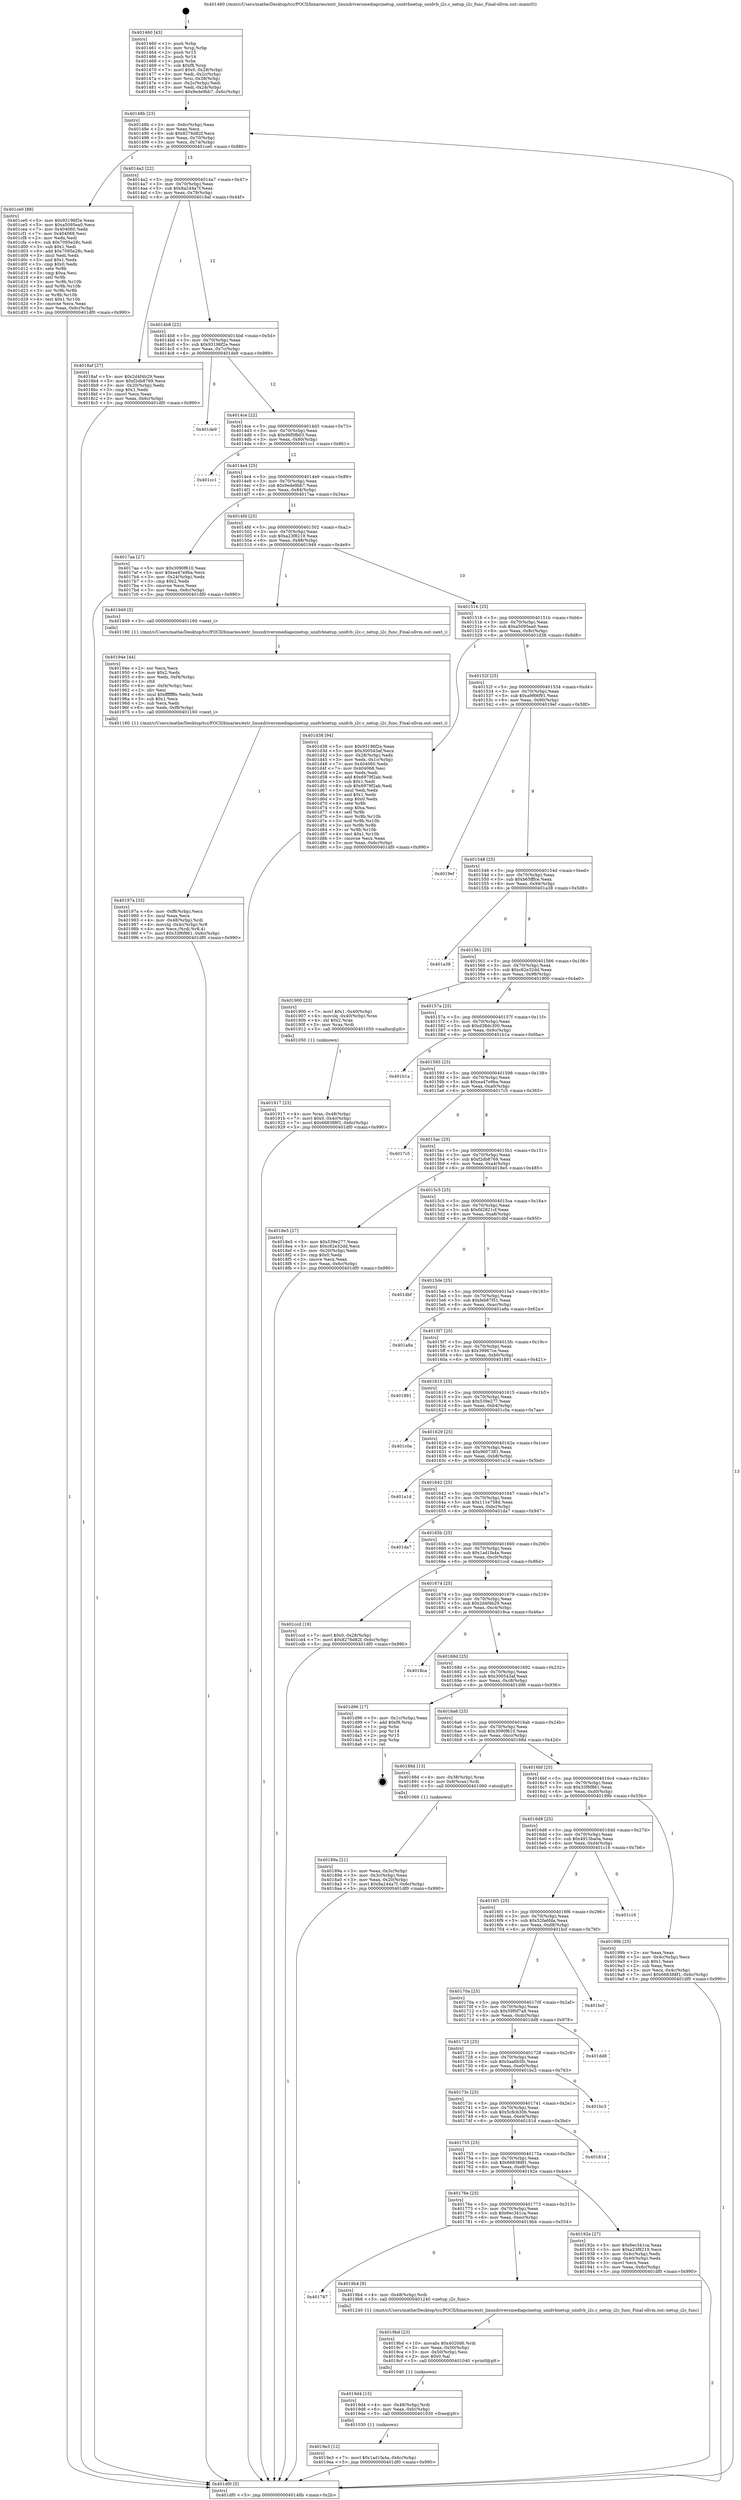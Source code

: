 digraph "0x401460" {
  label = "0x401460 (/mnt/c/Users/mathe/Desktop/tcc/POCII/binaries/extr_linuxdriversmediapcinetup_unidvbnetup_unidvb_i2c.c_netup_i2c_func_Final-ollvm.out::main(0))"
  labelloc = "t"
  node[shape=record]

  Entry [label="",width=0.3,height=0.3,shape=circle,fillcolor=black,style=filled]
  "0x40148b" [label="{
     0x40148b [23]\l
     | [instrs]\l
     &nbsp;&nbsp;0x40148b \<+3\>: mov -0x6c(%rbp),%eax\l
     &nbsp;&nbsp;0x40148e \<+2\>: mov %eax,%ecx\l
     &nbsp;&nbsp;0x401490 \<+6\>: sub $0x8276d82f,%ecx\l
     &nbsp;&nbsp;0x401496 \<+3\>: mov %eax,-0x70(%rbp)\l
     &nbsp;&nbsp;0x401499 \<+3\>: mov %ecx,-0x74(%rbp)\l
     &nbsp;&nbsp;0x40149c \<+6\>: je 0000000000401ce0 \<main+0x880\>\l
  }"]
  "0x401ce0" [label="{
     0x401ce0 [88]\l
     | [instrs]\l
     &nbsp;&nbsp;0x401ce0 \<+5\>: mov $0x93196f2e,%eax\l
     &nbsp;&nbsp;0x401ce5 \<+5\>: mov $0xa5095ea0,%ecx\l
     &nbsp;&nbsp;0x401cea \<+7\>: mov 0x404060,%edx\l
     &nbsp;&nbsp;0x401cf1 \<+7\>: mov 0x404068,%esi\l
     &nbsp;&nbsp;0x401cf8 \<+2\>: mov %edx,%edi\l
     &nbsp;&nbsp;0x401cfa \<+6\>: sub $0x7095e28c,%edi\l
     &nbsp;&nbsp;0x401d00 \<+3\>: sub $0x1,%edi\l
     &nbsp;&nbsp;0x401d03 \<+6\>: add $0x7095e28c,%edi\l
     &nbsp;&nbsp;0x401d09 \<+3\>: imul %edi,%edx\l
     &nbsp;&nbsp;0x401d0c \<+3\>: and $0x1,%edx\l
     &nbsp;&nbsp;0x401d0f \<+3\>: cmp $0x0,%edx\l
     &nbsp;&nbsp;0x401d12 \<+4\>: sete %r8b\l
     &nbsp;&nbsp;0x401d16 \<+3\>: cmp $0xa,%esi\l
     &nbsp;&nbsp;0x401d19 \<+4\>: setl %r9b\l
     &nbsp;&nbsp;0x401d1d \<+3\>: mov %r8b,%r10b\l
     &nbsp;&nbsp;0x401d20 \<+3\>: and %r9b,%r10b\l
     &nbsp;&nbsp;0x401d23 \<+3\>: xor %r9b,%r8b\l
     &nbsp;&nbsp;0x401d26 \<+3\>: or %r8b,%r10b\l
     &nbsp;&nbsp;0x401d29 \<+4\>: test $0x1,%r10b\l
     &nbsp;&nbsp;0x401d2d \<+3\>: cmovne %ecx,%eax\l
     &nbsp;&nbsp;0x401d30 \<+3\>: mov %eax,-0x6c(%rbp)\l
     &nbsp;&nbsp;0x401d33 \<+5\>: jmp 0000000000401df0 \<main+0x990\>\l
  }"]
  "0x4014a2" [label="{
     0x4014a2 [22]\l
     | [instrs]\l
     &nbsp;&nbsp;0x4014a2 \<+5\>: jmp 00000000004014a7 \<main+0x47\>\l
     &nbsp;&nbsp;0x4014a7 \<+3\>: mov -0x70(%rbp),%eax\l
     &nbsp;&nbsp;0x4014aa \<+5\>: sub $0x8a244a7f,%eax\l
     &nbsp;&nbsp;0x4014af \<+3\>: mov %eax,-0x78(%rbp)\l
     &nbsp;&nbsp;0x4014b2 \<+6\>: je 00000000004018af \<main+0x44f\>\l
  }"]
  Exit [label="",width=0.3,height=0.3,shape=circle,fillcolor=black,style=filled,peripheries=2]
  "0x4018af" [label="{
     0x4018af [27]\l
     | [instrs]\l
     &nbsp;&nbsp;0x4018af \<+5\>: mov $0x2d4f4b29,%eax\l
     &nbsp;&nbsp;0x4018b4 \<+5\>: mov $0xf2db8769,%ecx\l
     &nbsp;&nbsp;0x4018b9 \<+3\>: mov -0x20(%rbp),%edx\l
     &nbsp;&nbsp;0x4018bc \<+3\>: cmp $0x1,%edx\l
     &nbsp;&nbsp;0x4018bf \<+3\>: cmovl %ecx,%eax\l
     &nbsp;&nbsp;0x4018c2 \<+3\>: mov %eax,-0x6c(%rbp)\l
     &nbsp;&nbsp;0x4018c5 \<+5\>: jmp 0000000000401df0 \<main+0x990\>\l
  }"]
  "0x4014b8" [label="{
     0x4014b8 [22]\l
     | [instrs]\l
     &nbsp;&nbsp;0x4014b8 \<+5\>: jmp 00000000004014bd \<main+0x5d\>\l
     &nbsp;&nbsp;0x4014bd \<+3\>: mov -0x70(%rbp),%eax\l
     &nbsp;&nbsp;0x4014c0 \<+5\>: sub $0x93196f2e,%eax\l
     &nbsp;&nbsp;0x4014c5 \<+3\>: mov %eax,-0x7c(%rbp)\l
     &nbsp;&nbsp;0x4014c8 \<+6\>: je 0000000000401de9 \<main+0x989\>\l
  }"]
  "0x4019e3" [label="{
     0x4019e3 [12]\l
     | [instrs]\l
     &nbsp;&nbsp;0x4019e3 \<+7\>: movl $0x1ad1fa4a,-0x6c(%rbp)\l
     &nbsp;&nbsp;0x4019ea \<+5\>: jmp 0000000000401df0 \<main+0x990\>\l
  }"]
  "0x401de9" [label="{
     0x401de9\l
  }", style=dashed]
  "0x4014ce" [label="{
     0x4014ce [22]\l
     | [instrs]\l
     &nbsp;&nbsp;0x4014ce \<+5\>: jmp 00000000004014d3 \<main+0x73\>\l
     &nbsp;&nbsp;0x4014d3 \<+3\>: mov -0x70(%rbp),%eax\l
     &nbsp;&nbsp;0x4014d6 \<+5\>: sub $0x96f0fb03,%eax\l
     &nbsp;&nbsp;0x4014db \<+3\>: mov %eax,-0x80(%rbp)\l
     &nbsp;&nbsp;0x4014de \<+6\>: je 0000000000401cc1 \<main+0x861\>\l
  }"]
  "0x4019d4" [label="{
     0x4019d4 [15]\l
     | [instrs]\l
     &nbsp;&nbsp;0x4019d4 \<+4\>: mov -0x48(%rbp),%rdi\l
     &nbsp;&nbsp;0x4019d8 \<+6\>: mov %eax,-0xfc(%rbp)\l
     &nbsp;&nbsp;0x4019de \<+5\>: call 0000000000401030 \<free@plt\>\l
     | [calls]\l
     &nbsp;&nbsp;0x401030 \{1\} (unknown)\l
  }"]
  "0x401cc1" [label="{
     0x401cc1\l
  }", style=dashed]
  "0x4014e4" [label="{
     0x4014e4 [25]\l
     | [instrs]\l
     &nbsp;&nbsp;0x4014e4 \<+5\>: jmp 00000000004014e9 \<main+0x89\>\l
     &nbsp;&nbsp;0x4014e9 \<+3\>: mov -0x70(%rbp),%eax\l
     &nbsp;&nbsp;0x4014ec \<+5\>: sub $0x9ede9bb7,%eax\l
     &nbsp;&nbsp;0x4014f1 \<+6\>: mov %eax,-0x84(%rbp)\l
     &nbsp;&nbsp;0x4014f7 \<+6\>: je 00000000004017aa \<main+0x34a\>\l
  }"]
  "0x4019bd" [label="{
     0x4019bd [23]\l
     | [instrs]\l
     &nbsp;&nbsp;0x4019bd \<+10\>: movabs $0x4020d6,%rdi\l
     &nbsp;&nbsp;0x4019c7 \<+3\>: mov %eax,-0x50(%rbp)\l
     &nbsp;&nbsp;0x4019ca \<+3\>: mov -0x50(%rbp),%esi\l
     &nbsp;&nbsp;0x4019cd \<+2\>: mov $0x0,%al\l
     &nbsp;&nbsp;0x4019cf \<+5\>: call 0000000000401040 \<printf@plt\>\l
     | [calls]\l
     &nbsp;&nbsp;0x401040 \{1\} (unknown)\l
  }"]
  "0x4017aa" [label="{
     0x4017aa [27]\l
     | [instrs]\l
     &nbsp;&nbsp;0x4017aa \<+5\>: mov $0x3090f610,%eax\l
     &nbsp;&nbsp;0x4017af \<+5\>: mov $0xea47e9ba,%ecx\l
     &nbsp;&nbsp;0x4017b4 \<+3\>: mov -0x24(%rbp),%edx\l
     &nbsp;&nbsp;0x4017b7 \<+3\>: cmp $0x2,%edx\l
     &nbsp;&nbsp;0x4017ba \<+3\>: cmovne %ecx,%eax\l
     &nbsp;&nbsp;0x4017bd \<+3\>: mov %eax,-0x6c(%rbp)\l
     &nbsp;&nbsp;0x4017c0 \<+5\>: jmp 0000000000401df0 \<main+0x990\>\l
  }"]
  "0x4014fd" [label="{
     0x4014fd [25]\l
     | [instrs]\l
     &nbsp;&nbsp;0x4014fd \<+5\>: jmp 0000000000401502 \<main+0xa2\>\l
     &nbsp;&nbsp;0x401502 \<+3\>: mov -0x70(%rbp),%eax\l
     &nbsp;&nbsp;0x401505 \<+5\>: sub $0xa23f8219,%eax\l
     &nbsp;&nbsp;0x40150a \<+6\>: mov %eax,-0x88(%rbp)\l
     &nbsp;&nbsp;0x401510 \<+6\>: je 0000000000401949 \<main+0x4e9\>\l
  }"]
  "0x401df0" [label="{
     0x401df0 [5]\l
     | [instrs]\l
     &nbsp;&nbsp;0x401df0 \<+5\>: jmp 000000000040148b \<main+0x2b\>\l
  }"]
  "0x401460" [label="{
     0x401460 [43]\l
     | [instrs]\l
     &nbsp;&nbsp;0x401460 \<+1\>: push %rbp\l
     &nbsp;&nbsp;0x401461 \<+3\>: mov %rsp,%rbp\l
     &nbsp;&nbsp;0x401464 \<+2\>: push %r15\l
     &nbsp;&nbsp;0x401466 \<+2\>: push %r14\l
     &nbsp;&nbsp;0x401468 \<+1\>: push %rbx\l
     &nbsp;&nbsp;0x401469 \<+7\>: sub $0xf8,%rsp\l
     &nbsp;&nbsp;0x401470 \<+7\>: movl $0x0,-0x28(%rbp)\l
     &nbsp;&nbsp;0x401477 \<+3\>: mov %edi,-0x2c(%rbp)\l
     &nbsp;&nbsp;0x40147a \<+4\>: mov %rsi,-0x38(%rbp)\l
     &nbsp;&nbsp;0x40147e \<+3\>: mov -0x2c(%rbp),%edi\l
     &nbsp;&nbsp;0x401481 \<+3\>: mov %edi,-0x24(%rbp)\l
     &nbsp;&nbsp;0x401484 \<+7\>: movl $0x9ede9bb7,-0x6c(%rbp)\l
  }"]
  "0x401787" [label="{
     0x401787\l
  }", style=dashed]
  "0x401949" [label="{
     0x401949 [5]\l
     | [instrs]\l
     &nbsp;&nbsp;0x401949 \<+5\>: call 0000000000401160 \<next_i\>\l
     | [calls]\l
     &nbsp;&nbsp;0x401160 \{1\} (/mnt/c/Users/mathe/Desktop/tcc/POCII/binaries/extr_linuxdriversmediapcinetup_unidvbnetup_unidvb_i2c.c_netup_i2c_func_Final-ollvm.out::next_i)\l
  }"]
  "0x401516" [label="{
     0x401516 [25]\l
     | [instrs]\l
     &nbsp;&nbsp;0x401516 \<+5\>: jmp 000000000040151b \<main+0xbb\>\l
     &nbsp;&nbsp;0x40151b \<+3\>: mov -0x70(%rbp),%eax\l
     &nbsp;&nbsp;0x40151e \<+5\>: sub $0xa5095ea0,%eax\l
     &nbsp;&nbsp;0x401523 \<+6\>: mov %eax,-0x8c(%rbp)\l
     &nbsp;&nbsp;0x401529 \<+6\>: je 0000000000401d38 \<main+0x8d8\>\l
  }"]
  "0x4019b4" [label="{
     0x4019b4 [9]\l
     | [instrs]\l
     &nbsp;&nbsp;0x4019b4 \<+4\>: mov -0x48(%rbp),%rdi\l
     &nbsp;&nbsp;0x4019b8 \<+5\>: call 0000000000401240 \<netup_i2c_func\>\l
     | [calls]\l
     &nbsp;&nbsp;0x401240 \{1\} (/mnt/c/Users/mathe/Desktop/tcc/POCII/binaries/extr_linuxdriversmediapcinetup_unidvbnetup_unidvb_i2c.c_netup_i2c_func_Final-ollvm.out::netup_i2c_func)\l
  }"]
  "0x401d38" [label="{
     0x401d38 [94]\l
     | [instrs]\l
     &nbsp;&nbsp;0x401d38 \<+5\>: mov $0x93196f2e,%eax\l
     &nbsp;&nbsp;0x401d3d \<+5\>: mov $0x300543af,%ecx\l
     &nbsp;&nbsp;0x401d42 \<+3\>: mov -0x28(%rbp),%edx\l
     &nbsp;&nbsp;0x401d45 \<+3\>: mov %edx,-0x1c(%rbp)\l
     &nbsp;&nbsp;0x401d48 \<+7\>: mov 0x404060,%edx\l
     &nbsp;&nbsp;0x401d4f \<+7\>: mov 0x404068,%esi\l
     &nbsp;&nbsp;0x401d56 \<+2\>: mov %edx,%edi\l
     &nbsp;&nbsp;0x401d58 \<+6\>: add $0x6979f2ab,%edi\l
     &nbsp;&nbsp;0x401d5e \<+3\>: sub $0x1,%edi\l
     &nbsp;&nbsp;0x401d61 \<+6\>: sub $0x6979f2ab,%edi\l
     &nbsp;&nbsp;0x401d67 \<+3\>: imul %edi,%edx\l
     &nbsp;&nbsp;0x401d6a \<+3\>: and $0x1,%edx\l
     &nbsp;&nbsp;0x401d6d \<+3\>: cmp $0x0,%edx\l
     &nbsp;&nbsp;0x401d70 \<+4\>: sete %r8b\l
     &nbsp;&nbsp;0x401d74 \<+3\>: cmp $0xa,%esi\l
     &nbsp;&nbsp;0x401d77 \<+4\>: setl %r9b\l
     &nbsp;&nbsp;0x401d7b \<+3\>: mov %r8b,%r10b\l
     &nbsp;&nbsp;0x401d7e \<+3\>: and %r9b,%r10b\l
     &nbsp;&nbsp;0x401d81 \<+3\>: xor %r9b,%r8b\l
     &nbsp;&nbsp;0x401d84 \<+3\>: or %r8b,%r10b\l
     &nbsp;&nbsp;0x401d87 \<+4\>: test $0x1,%r10b\l
     &nbsp;&nbsp;0x401d8b \<+3\>: cmovne %ecx,%eax\l
     &nbsp;&nbsp;0x401d8e \<+3\>: mov %eax,-0x6c(%rbp)\l
     &nbsp;&nbsp;0x401d91 \<+5\>: jmp 0000000000401df0 \<main+0x990\>\l
  }"]
  "0x40152f" [label="{
     0x40152f [25]\l
     | [instrs]\l
     &nbsp;&nbsp;0x40152f \<+5\>: jmp 0000000000401534 \<main+0xd4\>\l
     &nbsp;&nbsp;0x401534 \<+3\>: mov -0x70(%rbp),%eax\l
     &nbsp;&nbsp;0x401537 \<+5\>: sub $0xa9f66f91,%eax\l
     &nbsp;&nbsp;0x40153c \<+6\>: mov %eax,-0x90(%rbp)\l
     &nbsp;&nbsp;0x401542 \<+6\>: je 00000000004019ef \<main+0x58f\>\l
  }"]
  "0x40197a" [label="{
     0x40197a [33]\l
     | [instrs]\l
     &nbsp;&nbsp;0x40197a \<+6\>: mov -0xf8(%rbp),%ecx\l
     &nbsp;&nbsp;0x401980 \<+3\>: imul %eax,%ecx\l
     &nbsp;&nbsp;0x401983 \<+4\>: mov -0x48(%rbp),%rdi\l
     &nbsp;&nbsp;0x401987 \<+4\>: movslq -0x4c(%rbp),%r8\l
     &nbsp;&nbsp;0x40198b \<+4\>: mov %ecx,(%rdi,%r8,4)\l
     &nbsp;&nbsp;0x40198f \<+7\>: movl $0x33f6f861,-0x6c(%rbp)\l
     &nbsp;&nbsp;0x401996 \<+5\>: jmp 0000000000401df0 \<main+0x990\>\l
  }"]
  "0x4019ef" [label="{
     0x4019ef\l
  }", style=dashed]
  "0x401548" [label="{
     0x401548 [25]\l
     | [instrs]\l
     &nbsp;&nbsp;0x401548 \<+5\>: jmp 000000000040154d \<main+0xed\>\l
     &nbsp;&nbsp;0x40154d \<+3\>: mov -0x70(%rbp),%eax\l
     &nbsp;&nbsp;0x401550 \<+5\>: sub $0xb65fffce,%eax\l
     &nbsp;&nbsp;0x401555 \<+6\>: mov %eax,-0x94(%rbp)\l
     &nbsp;&nbsp;0x40155b \<+6\>: je 0000000000401a38 \<main+0x5d8\>\l
  }"]
  "0x40194e" [label="{
     0x40194e [44]\l
     | [instrs]\l
     &nbsp;&nbsp;0x40194e \<+2\>: xor %ecx,%ecx\l
     &nbsp;&nbsp;0x401950 \<+5\>: mov $0x2,%edx\l
     &nbsp;&nbsp;0x401955 \<+6\>: mov %edx,-0xf4(%rbp)\l
     &nbsp;&nbsp;0x40195b \<+1\>: cltd\l
     &nbsp;&nbsp;0x40195c \<+6\>: mov -0xf4(%rbp),%esi\l
     &nbsp;&nbsp;0x401962 \<+2\>: idiv %esi\l
     &nbsp;&nbsp;0x401964 \<+6\>: imul $0xfffffffe,%edx,%edx\l
     &nbsp;&nbsp;0x40196a \<+3\>: sub $0x1,%ecx\l
     &nbsp;&nbsp;0x40196d \<+2\>: sub %ecx,%edx\l
     &nbsp;&nbsp;0x40196f \<+6\>: mov %edx,-0xf8(%rbp)\l
     &nbsp;&nbsp;0x401975 \<+5\>: call 0000000000401160 \<next_i\>\l
     | [calls]\l
     &nbsp;&nbsp;0x401160 \{1\} (/mnt/c/Users/mathe/Desktop/tcc/POCII/binaries/extr_linuxdriversmediapcinetup_unidvbnetup_unidvb_i2c.c_netup_i2c_func_Final-ollvm.out::next_i)\l
  }"]
  "0x401a38" [label="{
     0x401a38\l
  }", style=dashed]
  "0x401561" [label="{
     0x401561 [25]\l
     | [instrs]\l
     &nbsp;&nbsp;0x401561 \<+5\>: jmp 0000000000401566 \<main+0x106\>\l
     &nbsp;&nbsp;0x401566 \<+3\>: mov -0x70(%rbp),%eax\l
     &nbsp;&nbsp;0x401569 \<+5\>: sub $0xc62e32dd,%eax\l
     &nbsp;&nbsp;0x40156e \<+6\>: mov %eax,-0x98(%rbp)\l
     &nbsp;&nbsp;0x401574 \<+6\>: je 0000000000401900 \<main+0x4a0\>\l
  }"]
  "0x40176e" [label="{
     0x40176e [25]\l
     | [instrs]\l
     &nbsp;&nbsp;0x40176e \<+5\>: jmp 0000000000401773 \<main+0x313\>\l
     &nbsp;&nbsp;0x401773 \<+3\>: mov -0x70(%rbp),%eax\l
     &nbsp;&nbsp;0x401776 \<+5\>: sub $0x6ec341ca,%eax\l
     &nbsp;&nbsp;0x40177b \<+6\>: mov %eax,-0xec(%rbp)\l
     &nbsp;&nbsp;0x401781 \<+6\>: je 00000000004019b4 \<main+0x554\>\l
  }"]
  "0x401900" [label="{
     0x401900 [23]\l
     | [instrs]\l
     &nbsp;&nbsp;0x401900 \<+7\>: movl $0x1,-0x40(%rbp)\l
     &nbsp;&nbsp;0x401907 \<+4\>: movslq -0x40(%rbp),%rax\l
     &nbsp;&nbsp;0x40190b \<+4\>: shl $0x2,%rax\l
     &nbsp;&nbsp;0x40190f \<+3\>: mov %rax,%rdi\l
     &nbsp;&nbsp;0x401912 \<+5\>: call 0000000000401050 \<malloc@plt\>\l
     | [calls]\l
     &nbsp;&nbsp;0x401050 \{1\} (unknown)\l
  }"]
  "0x40157a" [label="{
     0x40157a [25]\l
     | [instrs]\l
     &nbsp;&nbsp;0x40157a \<+5\>: jmp 000000000040157f \<main+0x11f\>\l
     &nbsp;&nbsp;0x40157f \<+3\>: mov -0x70(%rbp),%eax\l
     &nbsp;&nbsp;0x401582 \<+5\>: sub $0xd38dc300,%eax\l
     &nbsp;&nbsp;0x401587 \<+6\>: mov %eax,-0x9c(%rbp)\l
     &nbsp;&nbsp;0x40158d \<+6\>: je 0000000000401b1a \<main+0x6ba\>\l
  }"]
  "0x40192e" [label="{
     0x40192e [27]\l
     | [instrs]\l
     &nbsp;&nbsp;0x40192e \<+5\>: mov $0x6ec341ca,%eax\l
     &nbsp;&nbsp;0x401933 \<+5\>: mov $0xa23f8219,%ecx\l
     &nbsp;&nbsp;0x401938 \<+3\>: mov -0x4c(%rbp),%edx\l
     &nbsp;&nbsp;0x40193b \<+3\>: cmp -0x40(%rbp),%edx\l
     &nbsp;&nbsp;0x40193e \<+3\>: cmovl %ecx,%eax\l
     &nbsp;&nbsp;0x401941 \<+3\>: mov %eax,-0x6c(%rbp)\l
     &nbsp;&nbsp;0x401944 \<+5\>: jmp 0000000000401df0 \<main+0x990\>\l
  }"]
  "0x401b1a" [label="{
     0x401b1a\l
  }", style=dashed]
  "0x401593" [label="{
     0x401593 [25]\l
     | [instrs]\l
     &nbsp;&nbsp;0x401593 \<+5\>: jmp 0000000000401598 \<main+0x138\>\l
     &nbsp;&nbsp;0x401598 \<+3\>: mov -0x70(%rbp),%eax\l
     &nbsp;&nbsp;0x40159b \<+5\>: sub $0xea47e9ba,%eax\l
     &nbsp;&nbsp;0x4015a0 \<+6\>: mov %eax,-0xa0(%rbp)\l
     &nbsp;&nbsp;0x4015a6 \<+6\>: je 00000000004017c5 \<main+0x365\>\l
  }"]
  "0x401755" [label="{
     0x401755 [25]\l
     | [instrs]\l
     &nbsp;&nbsp;0x401755 \<+5\>: jmp 000000000040175a \<main+0x2fa\>\l
     &nbsp;&nbsp;0x40175a \<+3\>: mov -0x70(%rbp),%eax\l
     &nbsp;&nbsp;0x40175d \<+5\>: sub $0x668388f1,%eax\l
     &nbsp;&nbsp;0x401762 \<+6\>: mov %eax,-0xe8(%rbp)\l
     &nbsp;&nbsp;0x401768 \<+6\>: je 000000000040192e \<main+0x4ce\>\l
  }"]
  "0x4017c5" [label="{
     0x4017c5\l
  }", style=dashed]
  "0x4015ac" [label="{
     0x4015ac [25]\l
     | [instrs]\l
     &nbsp;&nbsp;0x4015ac \<+5\>: jmp 00000000004015b1 \<main+0x151\>\l
     &nbsp;&nbsp;0x4015b1 \<+3\>: mov -0x70(%rbp),%eax\l
     &nbsp;&nbsp;0x4015b4 \<+5\>: sub $0xf2db8769,%eax\l
     &nbsp;&nbsp;0x4015b9 \<+6\>: mov %eax,-0xa4(%rbp)\l
     &nbsp;&nbsp;0x4015bf \<+6\>: je 00000000004018e5 \<main+0x485\>\l
  }"]
  "0x40181d" [label="{
     0x40181d\l
  }", style=dashed]
  "0x4018e5" [label="{
     0x4018e5 [27]\l
     | [instrs]\l
     &nbsp;&nbsp;0x4018e5 \<+5\>: mov $0x539e277,%eax\l
     &nbsp;&nbsp;0x4018ea \<+5\>: mov $0xc62e32dd,%ecx\l
     &nbsp;&nbsp;0x4018ef \<+3\>: mov -0x20(%rbp),%edx\l
     &nbsp;&nbsp;0x4018f2 \<+3\>: cmp $0x0,%edx\l
     &nbsp;&nbsp;0x4018f5 \<+3\>: cmove %ecx,%eax\l
     &nbsp;&nbsp;0x4018f8 \<+3\>: mov %eax,-0x6c(%rbp)\l
     &nbsp;&nbsp;0x4018fb \<+5\>: jmp 0000000000401df0 \<main+0x990\>\l
  }"]
  "0x4015c5" [label="{
     0x4015c5 [25]\l
     | [instrs]\l
     &nbsp;&nbsp;0x4015c5 \<+5\>: jmp 00000000004015ca \<main+0x16a\>\l
     &nbsp;&nbsp;0x4015ca \<+3\>: mov -0x70(%rbp),%eax\l
     &nbsp;&nbsp;0x4015cd \<+5\>: sub $0xfd2821cf,%eax\l
     &nbsp;&nbsp;0x4015d2 \<+6\>: mov %eax,-0xa8(%rbp)\l
     &nbsp;&nbsp;0x4015d8 \<+6\>: je 0000000000401dbf \<main+0x95f\>\l
  }"]
  "0x40173c" [label="{
     0x40173c [25]\l
     | [instrs]\l
     &nbsp;&nbsp;0x40173c \<+5\>: jmp 0000000000401741 \<main+0x2e1\>\l
     &nbsp;&nbsp;0x401741 \<+3\>: mov -0x70(%rbp),%eax\l
     &nbsp;&nbsp;0x401744 \<+5\>: sub $0x5c8cb30b,%eax\l
     &nbsp;&nbsp;0x401749 \<+6\>: mov %eax,-0xe4(%rbp)\l
     &nbsp;&nbsp;0x40174f \<+6\>: je 000000000040181d \<main+0x3bd\>\l
  }"]
  "0x401dbf" [label="{
     0x401dbf\l
  }", style=dashed]
  "0x4015de" [label="{
     0x4015de [25]\l
     | [instrs]\l
     &nbsp;&nbsp;0x4015de \<+5\>: jmp 00000000004015e3 \<main+0x183\>\l
     &nbsp;&nbsp;0x4015e3 \<+3\>: mov -0x70(%rbp),%eax\l
     &nbsp;&nbsp;0x4015e6 \<+5\>: sub $0xfeb87f51,%eax\l
     &nbsp;&nbsp;0x4015eb \<+6\>: mov %eax,-0xac(%rbp)\l
     &nbsp;&nbsp;0x4015f1 \<+6\>: je 0000000000401a8a \<main+0x62a\>\l
  }"]
  "0x401bc3" [label="{
     0x401bc3\l
  }", style=dashed]
  "0x401a8a" [label="{
     0x401a8a\l
  }", style=dashed]
  "0x4015f7" [label="{
     0x4015f7 [25]\l
     | [instrs]\l
     &nbsp;&nbsp;0x4015f7 \<+5\>: jmp 00000000004015fc \<main+0x19c\>\l
     &nbsp;&nbsp;0x4015fc \<+3\>: mov -0x70(%rbp),%eax\l
     &nbsp;&nbsp;0x4015ff \<+5\>: sub $0x39967ce,%eax\l
     &nbsp;&nbsp;0x401604 \<+6\>: mov %eax,-0xb0(%rbp)\l
     &nbsp;&nbsp;0x40160a \<+6\>: je 0000000000401881 \<main+0x421\>\l
  }"]
  "0x401723" [label="{
     0x401723 [25]\l
     | [instrs]\l
     &nbsp;&nbsp;0x401723 \<+5\>: jmp 0000000000401728 \<main+0x2c8\>\l
     &nbsp;&nbsp;0x401728 \<+3\>: mov -0x70(%rbp),%eax\l
     &nbsp;&nbsp;0x40172b \<+5\>: sub $0x5aa6b5fc,%eax\l
     &nbsp;&nbsp;0x401730 \<+6\>: mov %eax,-0xe0(%rbp)\l
     &nbsp;&nbsp;0x401736 \<+6\>: je 0000000000401bc3 \<main+0x763\>\l
  }"]
  "0x401881" [label="{
     0x401881\l
  }", style=dashed]
  "0x401610" [label="{
     0x401610 [25]\l
     | [instrs]\l
     &nbsp;&nbsp;0x401610 \<+5\>: jmp 0000000000401615 \<main+0x1b5\>\l
     &nbsp;&nbsp;0x401615 \<+3\>: mov -0x70(%rbp),%eax\l
     &nbsp;&nbsp;0x401618 \<+5\>: sub $0x539e277,%eax\l
     &nbsp;&nbsp;0x40161d \<+6\>: mov %eax,-0xb4(%rbp)\l
     &nbsp;&nbsp;0x401623 \<+6\>: je 0000000000401c0a \<main+0x7aa\>\l
  }"]
  "0x401dd8" [label="{
     0x401dd8\l
  }", style=dashed]
  "0x401c0a" [label="{
     0x401c0a\l
  }", style=dashed]
  "0x401629" [label="{
     0x401629 [25]\l
     | [instrs]\l
     &nbsp;&nbsp;0x401629 \<+5\>: jmp 000000000040162e \<main+0x1ce\>\l
     &nbsp;&nbsp;0x40162e \<+3\>: mov -0x70(%rbp),%eax\l
     &nbsp;&nbsp;0x401631 \<+5\>: sub $0x9607381,%eax\l
     &nbsp;&nbsp;0x401636 \<+6\>: mov %eax,-0xb8(%rbp)\l
     &nbsp;&nbsp;0x40163c \<+6\>: je 0000000000401a1d \<main+0x5bd\>\l
  }"]
  "0x40170a" [label="{
     0x40170a [25]\l
     | [instrs]\l
     &nbsp;&nbsp;0x40170a \<+5\>: jmp 000000000040170f \<main+0x2af\>\l
     &nbsp;&nbsp;0x40170f \<+3\>: mov -0x70(%rbp),%eax\l
     &nbsp;&nbsp;0x401712 \<+5\>: sub $0x59f0f7a8,%eax\l
     &nbsp;&nbsp;0x401717 \<+6\>: mov %eax,-0xdc(%rbp)\l
     &nbsp;&nbsp;0x40171d \<+6\>: je 0000000000401dd8 \<main+0x978\>\l
  }"]
  "0x401a1d" [label="{
     0x401a1d\l
  }", style=dashed]
  "0x401642" [label="{
     0x401642 [25]\l
     | [instrs]\l
     &nbsp;&nbsp;0x401642 \<+5\>: jmp 0000000000401647 \<main+0x1e7\>\l
     &nbsp;&nbsp;0x401647 \<+3\>: mov -0x70(%rbp),%eax\l
     &nbsp;&nbsp;0x40164a \<+5\>: sub $0x111e758d,%eax\l
     &nbsp;&nbsp;0x40164f \<+6\>: mov %eax,-0xbc(%rbp)\l
     &nbsp;&nbsp;0x401655 \<+6\>: je 0000000000401da7 \<main+0x947\>\l
  }"]
  "0x401bcf" [label="{
     0x401bcf\l
  }", style=dashed]
  "0x401da7" [label="{
     0x401da7\l
  }", style=dashed]
  "0x40165b" [label="{
     0x40165b [25]\l
     | [instrs]\l
     &nbsp;&nbsp;0x40165b \<+5\>: jmp 0000000000401660 \<main+0x200\>\l
     &nbsp;&nbsp;0x401660 \<+3\>: mov -0x70(%rbp),%eax\l
     &nbsp;&nbsp;0x401663 \<+5\>: sub $0x1ad1fa4a,%eax\l
     &nbsp;&nbsp;0x401668 \<+6\>: mov %eax,-0xc0(%rbp)\l
     &nbsp;&nbsp;0x40166e \<+6\>: je 0000000000401ccd \<main+0x86d\>\l
  }"]
  "0x4016f1" [label="{
     0x4016f1 [25]\l
     | [instrs]\l
     &nbsp;&nbsp;0x4016f1 \<+5\>: jmp 00000000004016f6 \<main+0x296\>\l
     &nbsp;&nbsp;0x4016f6 \<+3\>: mov -0x70(%rbp),%eax\l
     &nbsp;&nbsp;0x4016f9 \<+5\>: sub $0x52fa6fda,%eax\l
     &nbsp;&nbsp;0x4016fe \<+6\>: mov %eax,-0xd8(%rbp)\l
     &nbsp;&nbsp;0x401704 \<+6\>: je 0000000000401bcf \<main+0x76f\>\l
  }"]
  "0x401ccd" [label="{
     0x401ccd [19]\l
     | [instrs]\l
     &nbsp;&nbsp;0x401ccd \<+7\>: movl $0x0,-0x28(%rbp)\l
     &nbsp;&nbsp;0x401cd4 \<+7\>: movl $0x8276d82f,-0x6c(%rbp)\l
     &nbsp;&nbsp;0x401cdb \<+5\>: jmp 0000000000401df0 \<main+0x990\>\l
  }"]
  "0x401674" [label="{
     0x401674 [25]\l
     | [instrs]\l
     &nbsp;&nbsp;0x401674 \<+5\>: jmp 0000000000401679 \<main+0x219\>\l
     &nbsp;&nbsp;0x401679 \<+3\>: mov -0x70(%rbp),%eax\l
     &nbsp;&nbsp;0x40167c \<+5\>: sub $0x2d4f4b29,%eax\l
     &nbsp;&nbsp;0x401681 \<+6\>: mov %eax,-0xc4(%rbp)\l
     &nbsp;&nbsp;0x401687 \<+6\>: je 00000000004018ca \<main+0x46a\>\l
  }"]
  "0x401c16" [label="{
     0x401c16\l
  }", style=dashed]
  "0x4018ca" [label="{
     0x4018ca\l
  }", style=dashed]
  "0x40168d" [label="{
     0x40168d [25]\l
     | [instrs]\l
     &nbsp;&nbsp;0x40168d \<+5\>: jmp 0000000000401692 \<main+0x232\>\l
     &nbsp;&nbsp;0x401692 \<+3\>: mov -0x70(%rbp),%eax\l
     &nbsp;&nbsp;0x401695 \<+5\>: sub $0x300543af,%eax\l
     &nbsp;&nbsp;0x40169a \<+6\>: mov %eax,-0xc8(%rbp)\l
     &nbsp;&nbsp;0x4016a0 \<+6\>: je 0000000000401d96 \<main+0x936\>\l
  }"]
  "0x4016d8" [label="{
     0x4016d8 [25]\l
     | [instrs]\l
     &nbsp;&nbsp;0x4016d8 \<+5\>: jmp 00000000004016dd \<main+0x27d\>\l
     &nbsp;&nbsp;0x4016dd \<+3\>: mov -0x70(%rbp),%eax\l
     &nbsp;&nbsp;0x4016e0 \<+5\>: sub $0x4913ba0a,%eax\l
     &nbsp;&nbsp;0x4016e5 \<+6\>: mov %eax,-0xd4(%rbp)\l
     &nbsp;&nbsp;0x4016eb \<+6\>: je 0000000000401c16 \<main+0x7b6\>\l
  }"]
  "0x401d96" [label="{
     0x401d96 [17]\l
     | [instrs]\l
     &nbsp;&nbsp;0x401d96 \<+3\>: mov -0x1c(%rbp),%eax\l
     &nbsp;&nbsp;0x401d99 \<+7\>: add $0xf8,%rsp\l
     &nbsp;&nbsp;0x401da0 \<+1\>: pop %rbx\l
     &nbsp;&nbsp;0x401da1 \<+2\>: pop %r14\l
     &nbsp;&nbsp;0x401da3 \<+2\>: pop %r15\l
     &nbsp;&nbsp;0x401da5 \<+1\>: pop %rbp\l
     &nbsp;&nbsp;0x401da6 \<+1\>: ret\l
  }"]
  "0x4016a6" [label="{
     0x4016a6 [25]\l
     | [instrs]\l
     &nbsp;&nbsp;0x4016a6 \<+5\>: jmp 00000000004016ab \<main+0x24b\>\l
     &nbsp;&nbsp;0x4016ab \<+3\>: mov -0x70(%rbp),%eax\l
     &nbsp;&nbsp;0x4016ae \<+5\>: sub $0x3090f610,%eax\l
     &nbsp;&nbsp;0x4016b3 \<+6\>: mov %eax,-0xcc(%rbp)\l
     &nbsp;&nbsp;0x4016b9 \<+6\>: je 000000000040188d \<main+0x42d\>\l
  }"]
  "0x40199b" [label="{
     0x40199b [25]\l
     | [instrs]\l
     &nbsp;&nbsp;0x40199b \<+2\>: xor %eax,%eax\l
     &nbsp;&nbsp;0x40199d \<+3\>: mov -0x4c(%rbp),%ecx\l
     &nbsp;&nbsp;0x4019a0 \<+3\>: sub $0x1,%eax\l
     &nbsp;&nbsp;0x4019a3 \<+2\>: sub %eax,%ecx\l
     &nbsp;&nbsp;0x4019a5 \<+3\>: mov %ecx,-0x4c(%rbp)\l
     &nbsp;&nbsp;0x4019a8 \<+7\>: movl $0x668388f1,-0x6c(%rbp)\l
     &nbsp;&nbsp;0x4019af \<+5\>: jmp 0000000000401df0 \<main+0x990\>\l
  }"]
  "0x40188d" [label="{
     0x40188d [13]\l
     | [instrs]\l
     &nbsp;&nbsp;0x40188d \<+4\>: mov -0x38(%rbp),%rax\l
     &nbsp;&nbsp;0x401891 \<+4\>: mov 0x8(%rax),%rdi\l
     &nbsp;&nbsp;0x401895 \<+5\>: call 0000000000401060 \<atoi@plt\>\l
     | [calls]\l
     &nbsp;&nbsp;0x401060 \{1\} (unknown)\l
  }"]
  "0x4016bf" [label="{
     0x4016bf [25]\l
     | [instrs]\l
     &nbsp;&nbsp;0x4016bf \<+5\>: jmp 00000000004016c4 \<main+0x264\>\l
     &nbsp;&nbsp;0x4016c4 \<+3\>: mov -0x70(%rbp),%eax\l
     &nbsp;&nbsp;0x4016c7 \<+5\>: sub $0x33f6f861,%eax\l
     &nbsp;&nbsp;0x4016cc \<+6\>: mov %eax,-0xd0(%rbp)\l
     &nbsp;&nbsp;0x4016d2 \<+6\>: je 000000000040199b \<main+0x53b\>\l
  }"]
  "0x40189a" [label="{
     0x40189a [21]\l
     | [instrs]\l
     &nbsp;&nbsp;0x40189a \<+3\>: mov %eax,-0x3c(%rbp)\l
     &nbsp;&nbsp;0x40189d \<+3\>: mov -0x3c(%rbp),%eax\l
     &nbsp;&nbsp;0x4018a0 \<+3\>: mov %eax,-0x20(%rbp)\l
     &nbsp;&nbsp;0x4018a3 \<+7\>: movl $0x8a244a7f,-0x6c(%rbp)\l
     &nbsp;&nbsp;0x4018aa \<+5\>: jmp 0000000000401df0 \<main+0x990\>\l
  }"]
  "0x401917" [label="{
     0x401917 [23]\l
     | [instrs]\l
     &nbsp;&nbsp;0x401917 \<+4\>: mov %rax,-0x48(%rbp)\l
     &nbsp;&nbsp;0x40191b \<+7\>: movl $0x0,-0x4c(%rbp)\l
     &nbsp;&nbsp;0x401922 \<+7\>: movl $0x668388f1,-0x6c(%rbp)\l
     &nbsp;&nbsp;0x401929 \<+5\>: jmp 0000000000401df0 \<main+0x990\>\l
  }"]
  Entry -> "0x401460" [label=" 1"]
  "0x40148b" -> "0x401ce0" [label=" 1"]
  "0x40148b" -> "0x4014a2" [label=" 13"]
  "0x401d96" -> Exit [label=" 1"]
  "0x4014a2" -> "0x4018af" [label=" 1"]
  "0x4014a2" -> "0x4014b8" [label=" 12"]
  "0x401d38" -> "0x401df0" [label=" 1"]
  "0x4014b8" -> "0x401de9" [label=" 0"]
  "0x4014b8" -> "0x4014ce" [label=" 12"]
  "0x401ce0" -> "0x401df0" [label=" 1"]
  "0x4014ce" -> "0x401cc1" [label=" 0"]
  "0x4014ce" -> "0x4014e4" [label=" 12"]
  "0x401ccd" -> "0x401df0" [label=" 1"]
  "0x4014e4" -> "0x4017aa" [label=" 1"]
  "0x4014e4" -> "0x4014fd" [label=" 11"]
  "0x4017aa" -> "0x401df0" [label=" 1"]
  "0x401460" -> "0x40148b" [label=" 1"]
  "0x401df0" -> "0x40148b" [label=" 13"]
  "0x4019e3" -> "0x401df0" [label=" 1"]
  "0x4014fd" -> "0x401949" [label=" 1"]
  "0x4014fd" -> "0x401516" [label=" 10"]
  "0x4019d4" -> "0x4019e3" [label=" 1"]
  "0x401516" -> "0x401d38" [label=" 1"]
  "0x401516" -> "0x40152f" [label=" 9"]
  "0x4019bd" -> "0x4019d4" [label=" 1"]
  "0x40152f" -> "0x4019ef" [label=" 0"]
  "0x40152f" -> "0x401548" [label=" 9"]
  "0x40176e" -> "0x401787" [label=" 0"]
  "0x401548" -> "0x401a38" [label=" 0"]
  "0x401548" -> "0x401561" [label=" 9"]
  "0x40176e" -> "0x4019b4" [label=" 1"]
  "0x401561" -> "0x401900" [label=" 1"]
  "0x401561" -> "0x40157a" [label=" 8"]
  "0x4019b4" -> "0x4019bd" [label=" 1"]
  "0x40157a" -> "0x401b1a" [label=" 0"]
  "0x40157a" -> "0x401593" [label=" 8"]
  "0x40199b" -> "0x401df0" [label=" 1"]
  "0x401593" -> "0x4017c5" [label=" 0"]
  "0x401593" -> "0x4015ac" [label=" 8"]
  "0x40194e" -> "0x40197a" [label=" 1"]
  "0x4015ac" -> "0x4018e5" [label=" 1"]
  "0x4015ac" -> "0x4015c5" [label=" 7"]
  "0x401949" -> "0x40194e" [label=" 1"]
  "0x4015c5" -> "0x401dbf" [label=" 0"]
  "0x4015c5" -> "0x4015de" [label=" 7"]
  "0x401755" -> "0x40176e" [label=" 1"]
  "0x4015de" -> "0x401a8a" [label=" 0"]
  "0x4015de" -> "0x4015f7" [label=" 7"]
  "0x401755" -> "0x40192e" [label=" 2"]
  "0x4015f7" -> "0x401881" [label=" 0"]
  "0x4015f7" -> "0x401610" [label=" 7"]
  "0x40173c" -> "0x401755" [label=" 3"]
  "0x401610" -> "0x401c0a" [label=" 0"]
  "0x401610" -> "0x401629" [label=" 7"]
  "0x40173c" -> "0x40181d" [label=" 0"]
  "0x401629" -> "0x401a1d" [label=" 0"]
  "0x401629" -> "0x401642" [label=" 7"]
  "0x401723" -> "0x40173c" [label=" 3"]
  "0x401642" -> "0x401da7" [label=" 0"]
  "0x401642" -> "0x40165b" [label=" 7"]
  "0x401723" -> "0x401bc3" [label=" 0"]
  "0x40165b" -> "0x401ccd" [label=" 1"]
  "0x40165b" -> "0x401674" [label=" 6"]
  "0x40170a" -> "0x401723" [label=" 3"]
  "0x401674" -> "0x4018ca" [label=" 0"]
  "0x401674" -> "0x40168d" [label=" 6"]
  "0x40170a" -> "0x401dd8" [label=" 0"]
  "0x40168d" -> "0x401d96" [label=" 1"]
  "0x40168d" -> "0x4016a6" [label=" 5"]
  "0x4016f1" -> "0x40170a" [label=" 3"]
  "0x4016a6" -> "0x40188d" [label=" 1"]
  "0x4016a6" -> "0x4016bf" [label=" 4"]
  "0x40188d" -> "0x40189a" [label=" 1"]
  "0x40189a" -> "0x401df0" [label=" 1"]
  "0x4018af" -> "0x401df0" [label=" 1"]
  "0x4018e5" -> "0x401df0" [label=" 1"]
  "0x401900" -> "0x401917" [label=" 1"]
  "0x401917" -> "0x401df0" [label=" 1"]
  "0x4016f1" -> "0x401bcf" [label=" 0"]
  "0x4016bf" -> "0x40199b" [label=" 1"]
  "0x4016bf" -> "0x4016d8" [label=" 3"]
  "0x40192e" -> "0x401df0" [label=" 2"]
  "0x4016d8" -> "0x401c16" [label=" 0"]
  "0x4016d8" -> "0x4016f1" [label=" 3"]
  "0x40197a" -> "0x401df0" [label=" 1"]
}
